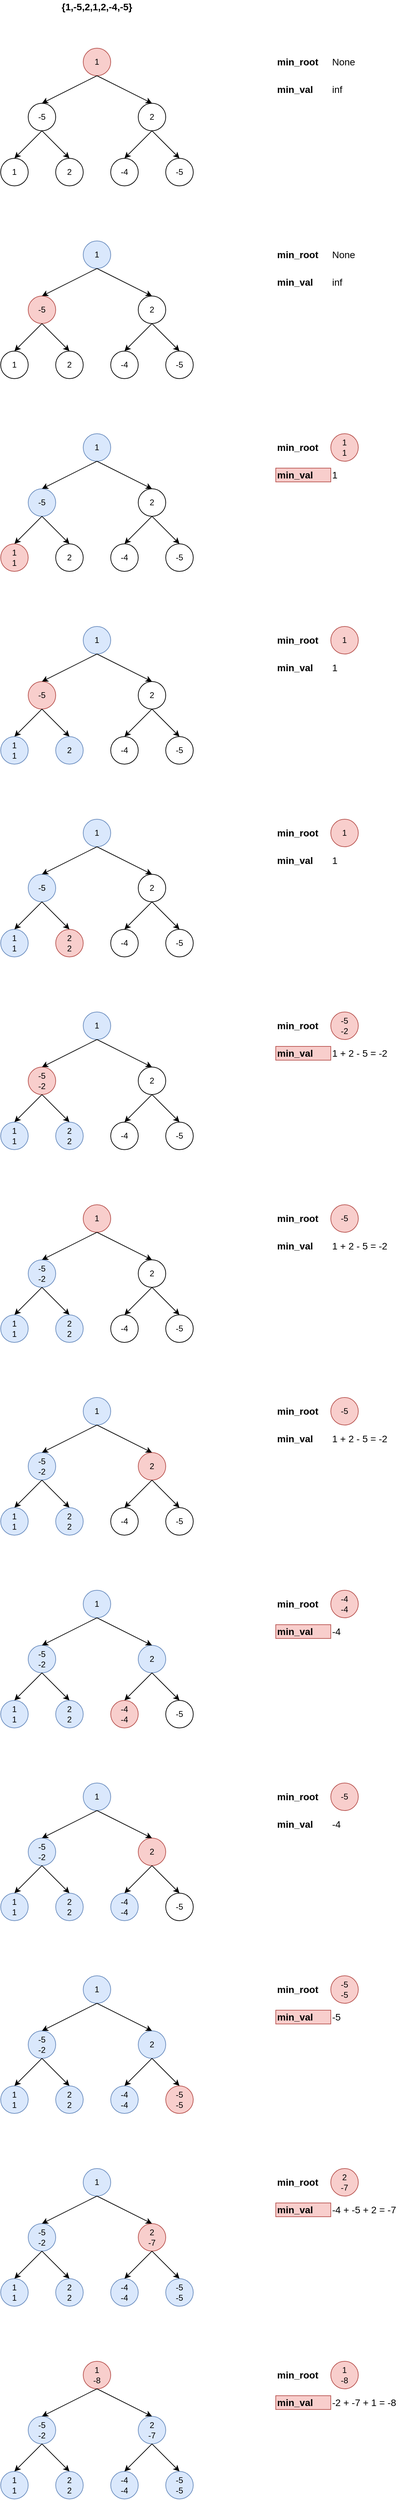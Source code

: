 <mxfile version="14.8.4" type="device"><diagram id="FX_8H9EsYaFHR_3QvxhA" name="Page-1"><mxGraphModel dx="557" dy="770" grid="1" gridSize="10" guides="1" tooltips="1" connect="1" arrows="1" fold="1" page="1" pageScale="1" pageWidth="850" pageHeight="1100" math="0" shadow="0"><root><mxCell id="0"/><mxCell id="1" parent="0"/><mxCell id="emV_qlgL1SZcvt4hf4JR-2" value="1" style="ellipse;whiteSpace=wrap;html=1;aspect=fixed;fillColor=#f8cecc;strokeColor=#b85450;" vertex="1" parent="1"><mxGeometry x="160" y="80" width="40" height="40" as="geometry"/></mxCell><mxCell id="emV_qlgL1SZcvt4hf4JR-3" value="-5" style="ellipse;whiteSpace=wrap;html=1;aspect=fixed;" vertex="1" parent="1"><mxGeometry x="80" y="160" width="40" height="40" as="geometry"/></mxCell><mxCell id="emV_qlgL1SZcvt4hf4JR-4" value="2" style="ellipse;whiteSpace=wrap;html=1;aspect=fixed;" vertex="1" parent="1"><mxGeometry x="240" y="160" width="40" height="40" as="geometry"/></mxCell><mxCell id="emV_qlgL1SZcvt4hf4JR-5" value="{1,-5,2,1,2,-4,-5}" style="text;html=1;strokeColor=none;fillColor=none;align=center;verticalAlign=middle;whiteSpace=wrap;rounded=0;fontSize=14;fontStyle=1" vertex="1" parent="1"><mxGeometry x="120" y="10" width="120" height="20" as="geometry"/></mxCell><mxCell id="emV_qlgL1SZcvt4hf4JR-6" value="1" style="ellipse;whiteSpace=wrap;html=1;aspect=fixed;" vertex="1" parent="1"><mxGeometry x="40" y="240" width="40" height="40" as="geometry"/></mxCell><mxCell id="emV_qlgL1SZcvt4hf4JR-7" value="2" style="ellipse;whiteSpace=wrap;html=1;aspect=fixed;" vertex="1" parent="1"><mxGeometry x="120" y="240" width="40" height="40" as="geometry"/></mxCell><mxCell id="emV_qlgL1SZcvt4hf4JR-8" value="-4" style="ellipse;whiteSpace=wrap;html=1;aspect=fixed;" vertex="1" parent="1"><mxGeometry x="200" y="240" width="40" height="40" as="geometry"/></mxCell><mxCell id="emV_qlgL1SZcvt4hf4JR-9" value="-5" style="ellipse;whiteSpace=wrap;html=1;aspect=fixed;" vertex="1" parent="1"><mxGeometry x="280" y="240" width="40" height="40" as="geometry"/></mxCell><mxCell id="emV_qlgL1SZcvt4hf4JR-11" value="" style="endArrow=classic;html=1;fontSize=14;entryX=0.5;entryY=0;entryDx=0;entryDy=0;exitX=0.5;exitY=1;exitDx=0;exitDy=0;" edge="1" parent="1" source="emV_qlgL1SZcvt4hf4JR-2" target="emV_qlgL1SZcvt4hf4JR-3"><mxGeometry width="50" height="50" relative="1" as="geometry"><mxPoint x="160" y="370" as="sourcePoint"/><mxPoint x="210" y="320" as="targetPoint"/></mxGeometry></mxCell><mxCell id="emV_qlgL1SZcvt4hf4JR-12" value="" style="endArrow=classic;html=1;fontSize=14;exitX=0.5;exitY=1;exitDx=0;exitDy=0;" edge="1" parent="1" source="emV_qlgL1SZcvt4hf4JR-2"><mxGeometry width="50" height="50" relative="1" as="geometry"><mxPoint x="190" y="130" as="sourcePoint"/><mxPoint x="260" y="160" as="targetPoint"/></mxGeometry></mxCell><mxCell id="emV_qlgL1SZcvt4hf4JR-14" value="" style="endArrow=classic;html=1;fontSize=14;entryX=0.5;entryY=0;entryDx=0;entryDy=0;exitX=0.5;exitY=1;exitDx=0;exitDy=0;" edge="1" parent="1" source="emV_qlgL1SZcvt4hf4JR-4" target="emV_qlgL1SZcvt4hf4JR-9"><mxGeometry width="50" height="50" relative="1" as="geometry"><mxPoint x="160" y="370" as="sourcePoint"/><mxPoint x="210" y="320" as="targetPoint"/></mxGeometry></mxCell><mxCell id="emV_qlgL1SZcvt4hf4JR-15" value="" style="endArrow=classic;html=1;fontSize=14;entryX=0.5;entryY=0;entryDx=0;entryDy=0;exitX=0.5;exitY=1;exitDx=0;exitDy=0;" edge="1" parent="1" source="emV_qlgL1SZcvt4hf4JR-4" target="emV_qlgL1SZcvt4hf4JR-8"><mxGeometry width="50" height="50" relative="1" as="geometry"><mxPoint x="135" y="350" as="sourcePoint"/><mxPoint x="185" y="300" as="targetPoint"/></mxGeometry></mxCell><mxCell id="emV_qlgL1SZcvt4hf4JR-16" value="" style="endArrow=classic;html=1;fontSize=14;entryX=0.5;entryY=0;entryDx=0;entryDy=0;exitX=0.5;exitY=1;exitDx=0;exitDy=0;" edge="1" parent="1" source="emV_qlgL1SZcvt4hf4JR-3" target="emV_qlgL1SZcvt4hf4JR-7"><mxGeometry width="50" height="50" relative="1" as="geometry"><mxPoint x="160" y="370" as="sourcePoint"/><mxPoint x="210" y="320" as="targetPoint"/></mxGeometry></mxCell><mxCell id="emV_qlgL1SZcvt4hf4JR-17" value="" style="endArrow=classic;html=1;fontSize=14;exitX=0.5;exitY=1;exitDx=0;exitDy=0;entryX=0.5;entryY=0;entryDx=0;entryDy=0;" edge="1" parent="1" source="emV_qlgL1SZcvt4hf4JR-3" target="emV_qlgL1SZcvt4hf4JR-6"><mxGeometry width="50" height="50" relative="1" as="geometry"><mxPoint x="160" y="370" as="sourcePoint"/><mxPoint x="40" y="230" as="targetPoint"/></mxGeometry></mxCell><mxCell id="emV_qlgL1SZcvt4hf4JR-18" value="min_root" style="text;html=1;strokeColor=none;fillColor=none;align=left;verticalAlign=middle;whiteSpace=wrap;rounded=0;fontSize=14;fontStyle=1" vertex="1" parent="1"><mxGeometry x="440" y="90" width="80" height="20" as="geometry"/></mxCell><mxCell id="emV_qlgL1SZcvt4hf4JR-19" value="min_val" style="text;html=1;strokeColor=none;fillColor=none;align=left;verticalAlign=middle;whiteSpace=wrap;rounded=0;fontSize=14;fontStyle=1" vertex="1" parent="1"><mxGeometry x="440" y="130" width="80" height="20" as="geometry"/></mxCell><mxCell id="emV_qlgL1SZcvt4hf4JR-21" value="None" style="text;html=1;strokeColor=none;fillColor=none;align=left;verticalAlign=middle;whiteSpace=wrap;rounded=0;fontSize=14;fontStyle=0" vertex="1" parent="1"><mxGeometry x="520" y="90" width="80" height="20" as="geometry"/></mxCell><mxCell id="emV_qlgL1SZcvt4hf4JR-22" value="inf" style="text;html=1;strokeColor=none;fillColor=none;align=left;verticalAlign=middle;whiteSpace=wrap;rounded=0;fontSize=14;fontStyle=0" vertex="1" parent="1"><mxGeometry x="520" y="130" width="80" height="20" as="geometry"/></mxCell><mxCell id="emV_qlgL1SZcvt4hf4JR-23" value="1" style="ellipse;whiteSpace=wrap;html=1;aspect=fixed;fillColor=#dae8fc;strokeColor=#6c8ebf;" vertex="1" parent="1"><mxGeometry x="160" y="360" width="40" height="40" as="geometry"/></mxCell><mxCell id="emV_qlgL1SZcvt4hf4JR-24" value="-5" style="ellipse;whiteSpace=wrap;html=1;aspect=fixed;fillColor=#f8cecc;strokeColor=#b85450;" vertex="1" parent="1"><mxGeometry x="80" y="440" width="40" height="40" as="geometry"/></mxCell><mxCell id="emV_qlgL1SZcvt4hf4JR-25" value="2" style="ellipse;whiteSpace=wrap;html=1;aspect=fixed;" vertex="1" parent="1"><mxGeometry x="240" y="440" width="40" height="40" as="geometry"/></mxCell><mxCell id="emV_qlgL1SZcvt4hf4JR-26" value="1" style="ellipse;whiteSpace=wrap;html=1;aspect=fixed;" vertex="1" parent="1"><mxGeometry x="40" y="520" width="40" height="40" as="geometry"/></mxCell><mxCell id="emV_qlgL1SZcvt4hf4JR-27" value="2" style="ellipse;whiteSpace=wrap;html=1;aspect=fixed;" vertex="1" parent="1"><mxGeometry x="120" y="520" width="40" height="40" as="geometry"/></mxCell><mxCell id="emV_qlgL1SZcvt4hf4JR-28" value="-4" style="ellipse;whiteSpace=wrap;html=1;aspect=fixed;" vertex="1" parent="1"><mxGeometry x="200" y="520" width="40" height="40" as="geometry"/></mxCell><mxCell id="emV_qlgL1SZcvt4hf4JR-29" value="-5" style="ellipse;whiteSpace=wrap;html=1;aspect=fixed;" vertex="1" parent="1"><mxGeometry x="280" y="520" width="40" height="40" as="geometry"/></mxCell><mxCell id="emV_qlgL1SZcvt4hf4JR-30" value="" style="endArrow=classic;html=1;fontSize=14;entryX=0.5;entryY=0;entryDx=0;entryDy=0;exitX=0.5;exitY=1;exitDx=0;exitDy=0;" edge="1" parent="1" source="emV_qlgL1SZcvt4hf4JR-23" target="emV_qlgL1SZcvt4hf4JR-24"><mxGeometry width="50" height="50" relative="1" as="geometry"><mxPoint x="160" y="650" as="sourcePoint"/><mxPoint x="210" y="600" as="targetPoint"/></mxGeometry></mxCell><mxCell id="emV_qlgL1SZcvt4hf4JR-31" value="" style="endArrow=classic;html=1;fontSize=14;exitX=0.5;exitY=1;exitDx=0;exitDy=0;" edge="1" parent="1" source="emV_qlgL1SZcvt4hf4JR-23"><mxGeometry width="50" height="50" relative="1" as="geometry"><mxPoint x="190" y="410" as="sourcePoint"/><mxPoint x="260" y="440" as="targetPoint"/></mxGeometry></mxCell><mxCell id="emV_qlgL1SZcvt4hf4JR-32" value="" style="endArrow=classic;html=1;fontSize=14;entryX=0.5;entryY=0;entryDx=0;entryDy=0;exitX=0.5;exitY=1;exitDx=0;exitDy=0;" edge="1" parent="1" source="emV_qlgL1SZcvt4hf4JR-25" target="emV_qlgL1SZcvt4hf4JR-29"><mxGeometry width="50" height="50" relative="1" as="geometry"><mxPoint x="160" y="650" as="sourcePoint"/><mxPoint x="210" y="600" as="targetPoint"/></mxGeometry></mxCell><mxCell id="emV_qlgL1SZcvt4hf4JR-33" value="" style="endArrow=classic;html=1;fontSize=14;entryX=0.5;entryY=0;entryDx=0;entryDy=0;exitX=0.5;exitY=1;exitDx=0;exitDy=0;" edge="1" parent="1" source="emV_qlgL1SZcvt4hf4JR-25" target="emV_qlgL1SZcvt4hf4JR-28"><mxGeometry width="50" height="50" relative="1" as="geometry"><mxPoint x="135" y="630" as="sourcePoint"/><mxPoint x="185" y="580" as="targetPoint"/></mxGeometry></mxCell><mxCell id="emV_qlgL1SZcvt4hf4JR-34" value="" style="endArrow=classic;html=1;fontSize=14;entryX=0.5;entryY=0;entryDx=0;entryDy=0;exitX=0.5;exitY=1;exitDx=0;exitDy=0;" edge="1" parent="1" source="emV_qlgL1SZcvt4hf4JR-24" target="emV_qlgL1SZcvt4hf4JR-27"><mxGeometry width="50" height="50" relative="1" as="geometry"><mxPoint x="160" y="650" as="sourcePoint"/><mxPoint x="210" y="600" as="targetPoint"/></mxGeometry></mxCell><mxCell id="emV_qlgL1SZcvt4hf4JR-35" value="" style="endArrow=classic;html=1;fontSize=14;exitX=0.5;exitY=1;exitDx=0;exitDy=0;entryX=0.5;entryY=0;entryDx=0;entryDy=0;" edge="1" parent="1" source="emV_qlgL1SZcvt4hf4JR-24" target="emV_qlgL1SZcvt4hf4JR-26"><mxGeometry width="50" height="50" relative="1" as="geometry"><mxPoint x="160" y="650" as="sourcePoint"/><mxPoint x="40" y="510" as="targetPoint"/></mxGeometry></mxCell><mxCell id="emV_qlgL1SZcvt4hf4JR-36" value="min_root" style="text;html=1;strokeColor=none;fillColor=none;align=left;verticalAlign=middle;whiteSpace=wrap;rounded=0;fontSize=14;fontStyle=1" vertex="1" parent="1"><mxGeometry x="440" y="370" width="80" height="20" as="geometry"/></mxCell><mxCell id="emV_qlgL1SZcvt4hf4JR-37" value="min_val" style="text;html=1;strokeColor=none;fillColor=none;align=left;verticalAlign=middle;whiteSpace=wrap;rounded=0;fontSize=14;fontStyle=1" vertex="1" parent="1"><mxGeometry x="440" y="410" width="80" height="20" as="geometry"/></mxCell><mxCell id="emV_qlgL1SZcvt4hf4JR-38" value="None" style="text;html=1;strokeColor=none;fillColor=none;align=left;verticalAlign=middle;whiteSpace=wrap;rounded=0;fontSize=14;fontStyle=0" vertex="1" parent="1"><mxGeometry x="520" y="370" width="80" height="20" as="geometry"/></mxCell><mxCell id="emV_qlgL1SZcvt4hf4JR-39" value="inf" style="text;html=1;strokeColor=none;fillColor=none;align=left;verticalAlign=middle;whiteSpace=wrap;rounded=0;fontSize=14;fontStyle=0" vertex="1" parent="1"><mxGeometry x="520" y="410" width="80" height="20" as="geometry"/></mxCell><mxCell id="emV_qlgL1SZcvt4hf4JR-40" value="1" style="ellipse;whiteSpace=wrap;html=1;aspect=fixed;fillColor=#dae8fc;strokeColor=#6c8ebf;" vertex="1" parent="1"><mxGeometry x="160" y="640" width="40" height="40" as="geometry"/></mxCell><mxCell id="emV_qlgL1SZcvt4hf4JR-41" value="-5" style="ellipse;whiteSpace=wrap;html=1;aspect=fixed;fillColor=#dae8fc;strokeColor=#6c8ebf;" vertex="1" parent="1"><mxGeometry x="80" y="720" width="40" height="40" as="geometry"/></mxCell><mxCell id="emV_qlgL1SZcvt4hf4JR-42" value="2" style="ellipse;whiteSpace=wrap;html=1;aspect=fixed;" vertex="1" parent="1"><mxGeometry x="240" y="720" width="40" height="40" as="geometry"/></mxCell><mxCell id="emV_qlgL1SZcvt4hf4JR-43" value="1&lt;br&gt;1" style="ellipse;whiteSpace=wrap;html=1;aspect=fixed;fillColor=#f8cecc;strokeColor=#b85450;" vertex="1" parent="1"><mxGeometry x="40" y="800" width="40" height="40" as="geometry"/></mxCell><mxCell id="emV_qlgL1SZcvt4hf4JR-44" value="2" style="ellipse;whiteSpace=wrap;html=1;aspect=fixed;" vertex="1" parent="1"><mxGeometry x="120" y="800" width="40" height="40" as="geometry"/></mxCell><mxCell id="emV_qlgL1SZcvt4hf4JR-45" value="-4" style="ellipse;whiteSpace=wrap;html=1;aspect=fixed;" vertex="1" parent="1"><mxGeometry x="200" y="800" width="40" height="40" as="geometry"/></mxCell><mxCell id="emV_qlgL1SZcvt4hf4JR-46" value="-5" style="ellipse;whiteSpace=wrap;html=1;aspect=fixed;" vertex="1" parent="1"><mxGeometry x="280" y="800" width="40" height="40" as="geometry"/></mxCell><mxCell id="emV_qlgL1SZcvt4hf4JR-47" value="" style="endArrow=classic;html=1;fontSize=14;entryX=0.5;entryY=0;entryDx=0;entryDy=0;exitX=0.5;exitY=1;exitDx=0;exitDy=0;" edge="1" parent="1" source="emV_qlgL1SZcvt4hf4JR-40" target="emV_qlgL1SZcvt4hf4JR-41"><mxGeometry width="50" height="50" relative="1" as="geometry"><mxPoint x="160" y="930" as="sourcePoint"/><mxPoint x="210" y="880" as="targetPoint"/></mxGeometry></mxCell><mxCell id="emV_qlgL1SZcvt4hf4JR-48" value="" style="endArrow=classic;html=1;fontSize=14;exitX=0.5;exitY=1;exitDx=0;exitDy=0;" edge="1" parent="1" source="emV_qlgL1SZcvt4hf4JR-40"><mxGeometry width="50" height="50" relative="1" as="geometry"><mxPoint x="190" y="690" as="sourcePoint"/><mxPoint x="260" y="720" as="targetPoint"/></mxGeometry></mxCell><mxCell id="emV_qlgL1SZcvt4hf4JR-49" value="" style="endArrow=classic;html=1;fontSize=14;entryX=0.5;entryY=0;entryDx=0;entryDy=0;exitX=0.5;exitY=1;exitDx=0;exitDy=0;" edge="1" parent="1" source="emV_qlgL1SZcvt4hf4JR-42" target="emV_qlgL1SZcvt4hf4JR-46"><mxGeometry width="50" height="50" relative="1" as="geometry"><mxPoint x="160" y="930" as="sourcePoint"/><mxPoint x="210" y="880" as="targetPoint"/></mxGeometry></mxCell><mxCell id="emV_qlgL1SZcvt4hf4JR-50" value="" style="endArrow=classic;html=1;fontSize=14;entryX=0.5;entryY=0;entryDx=0;entryDy=0;exitX=0.5;exitY=1;exitDx=0;exitDy=0;" edge="1" parent="1" source="emV_qlgL1SZcvt4hf4JR-42" target="emV_qlgL1SZcvt4hf4JR-45"><mxGeometry width="50" height="50" relative="1" as="geometry"><mxPoint x="135" y="910" as="sourcePoint"/><mxPoint x="185" y="860" as="targetPoint"/></mxGeometry></mxCell><mxCell id="emV_qlgL1SZcvt4hf4JR-51" value="" style="endArrow=classic;html=1;fontSize=14;entryX=0.5;entryY=0;entryDx=0;entryDy=0;exitX=0.5;exitY=1;exitDx=0;exitDy=0;" edge="1" parent="1" source="emV_qlgL1SZcvt4hf4JR-41" target="emV_qlgL1SZcvt4hf4JR-44"><mxGeometry width="50" height="50" relative="1" as="geometry"><mxPoint x="160" y="930" as="sourcePoint"/><mxPoint x="210" y="880" as="targetPoint"/></mxGeometry></mxCell><mxCell id="emV_qlgL1SZcvt4hf4JR-52" value="" style="endArrow=classic;html=1;fontSize=14;exitX=0.5;exitY=1;exitDx=0;exitDy=0;entryX=0.5;entryY=0;entryDx=0;entryDy=0;" edge="1" parent="1" source="emV_qlgL1SZcvt4hf4JR-41" target="emV_qlgL1SZcvt4hf4JR-43"><mxGeometry width="50" height="50" relative="1" as="geometry"><mxPoint x="160" y="930" as="sourcePoint"/><mxPoint x="40" y="790" as="targetPoint"/></mxGeometry></mxCell><mxCell id="emV_qlgL1SZcvt4hf4JR-53" value="min_root" style="text;html=1;strokeColor=none;fillColor=none;align=left;verticalAlign=middle;whiteSpace=wrap;rounded=0;fontSize=14;fontStyle=1" vertex="1" parent="1"><mxGeometry x="440" y="650" width="80" height="20" as="geometry"/></mxCell><mxCell id="emV_qlgL1SZcvt4hf4JR-54" value="min_val" style="text;html=1;strokeColor=#b85450;fillColor=#f8cecc;align=left;verticalAlign=middle;whiteSpace=wrap;rounded=0;fontSize=14;fontStyle=1" vertex="1" parent="1"><mxGeometry x="440" y="690" width="80" height="20" as="geometry"/></mxCell><mxCell id="emV_qlgL1SZcvt4hf4JR-56" value="1" style="text;html=1;strokeColor=none;fillColor=none;align=left;verticalAlign=middle;whiteSpace=wrap;rounded=0;fontSize=14;fontStyle=0" vertex="1" parent="1"><mxGeometry x="520" y="690" width="80" height="20" as="geometry"/></mxCell><mxCell id="emV_qlgL1SZcvt4hf4JR-58" value="1" style="ellipse;whiteSpace=wrap;html=1;aspect=fixed;fillColor=#dae8fc;strokeColor=#6c8ebf;" vertex="1" parent="1"><mxGeometry x="160" y="920" width="40" height="40" as="geometry"/></mxCell><mxCell id="emV_qlgL1SZcvt4hf4JR-59" value="-5" style="ellipse;whiteSpace=wrap;html=1;aspect=fixed;fillColor=#f8cecc;strokeColor=#b85450;" vertex="1" parent="1"><mxGeometry x="80" y="1000" width="40" height="40" as="geometry"/></mxCell><mxCell id="emV_qlgL1SZcvt4hf4JR-60" value="2" style="ellipse;whiteSpace=wrap;html=1;aspect=fixed;" vertex="1" parent="1"><mxGeometry x="240" y="1000" width="40" height="40" as="geometry"/></mxCell><mxCell id="emV_qlgL1SZcvt4hf4JR-61" value="1&lt;br&gt;1" style="ellipse;whiteSpace=wrap;html=1;aspect=fixed;fillColor=#dae8fc;strokeColor=#6c8ebf;" vertex="1" parent="1"><mxGeometry x="40" y="1080" width="40" height="40" as="geometry"/></mxCell><mxCell id="emV_qlgL1SZcvt4hf4JR-62" value="2" style="ellipse;whiteSpace=wrap;html=1;aspect=fixed;fillColor=#dae8fc;strokeColor=#6c8ebf;" vertex="1" parent="1"><mxGeometry x="120" y="1080" width="40" height="40" as="geometry"/></mxCell><mxCell id="emV_qlgL1SZcvt4hf4JR-63" value="-4" style="ellipse;whiteSpace=wrap;html=1;aspect=fixed;" vertex="1" parent="1"><mxGeometry x="200" y="1080" width="40" height="40" as="geometry"/></mxCell><mxCell id="emV_qlgL1SZcvt4hf4JR-64" value="-5" style="ellipse;whiteSpace=wrap;html=1;aspect=fixed;" vertex="1" parent="1"><mxGeometry x="280" y="1080" width="40" height="40" as="geometry"/></mxCell><mxCell id="emV_qlgL1SZcvt4hf4JR-65" value="" style="endArrow=classic;html=1;fontSize=14;entryX=0.5;entryY=0;entryDx=0;entryDy=0;exitX=0.5;exitY=1;exitDx=0;exitDy=0;" edge="1" parent="1" source="emV_qlgL1SZcvt4hf4JR-58" target="emV_qlgL1SZcvt4hf4JR-59"><mxGeometry width="50" height="50" relative="1" as="geometry"><mxPoint x="160" y="1210" as="sourcePoint"/><mxPoint x="210" y="1160" as="targetPoint"/></mxGeometry></mxCell><mxCell id="emV_qlgL1SZcvt4hf4JR-66" value="" style="endArrow=classic;html=1;fontSize=14;exitX=0.5;exitY=1;exitDx=0;exitDy=0;" edge="1" parent="1" source="emV_qlgL1SZcvt4hf4JR-58"><mxGeometry width="50" height="50" relative="1" as="geometry"><mxPoint x="190" y="970" as="sourcePoint"/><mxPoint x="260" y="1000" as="targetPoint"/></mxGeometry></mxCell><mxCell id="emV_qlgL1SZcvt4hf4JR-67" value="" style="endArrow=classic;html=1;fontSize=14;entryX=0.5;entryY=0;entryDx=0;entryDy=0;exitX=0.5;exitY=1;exitDx=0;exitDy=0;" edge="1" parent="1" source="emV_qlgL1SZcvt4hf4JR-60" target="emV_qlgL1SZcvt4hf4JR-64"><mxGeometry width="50" height="50" relative="1" as="geometry"><mxPoint x="160" y="1210" as="sourcePoint"/><mxPoint x="210" y="1160" as="targetPoint"/></mxGeometry></mxCell><mxCell id="emV_qlgL1SZcvt4hf4JR-68" value="" style="endArrow=classic;html=1;fontSize=14;entryX=0.5;entryY=0;entryDx=0;entryDy=0;exitX=0.5;exitY=1;exitDx=0;exitDy=0;" edge="1" parent="1" source="emV_qlgL1SZcvt4hf4JR-60" target="emV_qlgL1SZcvt4hf4JR-63"><mxGeometry width="50" height="50" relative="1" as="geometry"><mxPoint x="135" y="1190" as="sourcePoint"/><mxPoint x="185" y="1140" as="targetPoint"/></mxGeometry></mxCell><mxCell id="emV_qlgL1SZcvt4hf4JR-69" value="" style="endArrow=classic;html=1;fontSize=14;entryX=0.5;entryY=0;entryDx=0;entryDy=0;exitX=0.5;exitY=1;exitDx=0;exitDy=0;" edge="1" parent="1" source="emV_qlgL1SZcvt4hf4JR-59" target="emV_qlgL1SZcvt4hf4JR-62"><mxGeometry width="50" height="50" relative="1" as="geometry"><mxPoint x="160" y="1210" as="sourcePoint"/><mxPoint x="210" y="1160" as="targetPoint"/></mxGeometry></mxCell><mxCell id="emV_qlgL1SZcvt4hf4JR-70" value="" style="endArrow=classic;html=1;fontSize=14;exitX=0.5;exitY=1;exitDx=0;exitDy=0;entryX=0.5;entryY=0;entryDx=0;entryDy=0;" edge="1" parent="1" source="emV_qlgL1SZcvt4hf4JR-59" target="emV_qlgL1SZcvt4hf4JR-61"><mxGeometry width="50" height="50" relative="1" as="geometry"><mxPoint x="160" y="1210" as="sourcePoint"/><mxPoint x="40" y="1070" as="targetPoint"/></mxGeometry></mxCell><mxCell id="emV_qlgL1SZcvt4hf4JR-71" value="min_root" style="text;html=1;strokeColor=none;fillColor=none;align=left;verticalAlign=middle;whiteSpace=wrap;rounded=0;fontSize=14;fontStyle=1" vertex="1" parent="1"><mxGeometry x="440" y="930" width="80" height="20" as="geometry"/></mxCell><mxCell id="emV_qlgL1SZcvt4hf4JR-72" value="min_val" style="text;html=1;strokeColor=none;fillColor=none;align=left;verticalAlign=middle;whiteSpace=wrap;rounded=0;fontSize=14;fontStyle=1" vertex="1" parent="1"><mxGeometry x="440" y="970" width="80" height="20" as="geometry"/></mxCell><mxCell id="emV_qlgL1SZcvt4hf4JR-73" value="1" style="text;html=1;strokeColor=none;fillColor=none;align=left;verticalAlign=middle;whiteSpace=wrap;rounded=0;fontSize=14;fontStyle=0" vertex="1" parent="1"><mxGeometry x="520" y="970" width="80" height="20" as="geometry"/></mxCell><mxCell id="emV_qlgL1SZcvt4hf4JR-74" value="1" style="ellipse;whiteSpace=wrap;html=1;aspect=fixed;fillColor=#f8cecc;strokeColor=#b85450;" vertex="1" parent="1"><mxGeometry x="520" y="920" width="40" height="40" as="geometry"/></mxCell><mxCell id="emV_qlgL1SZcvt4hf4JR-75" value="1" style="ellipse;whiteSpace=wrap;html=1;aspect=fixed;fillColor=#dae8fc;strokeColor=#6c8ebf;" vertex="1" parent="1"><mxGeometry x="160" y="1200" width="40" height="40" as="geometry"/></mxCell><mxCell id="emV_qlgL1SZcvt4hf4JR-76" value="-5" style="ellipse;whiteSpace=wrap;html=1;aspect=fixed;fillColor=#dae8fc;strokeColor=#6c8ebf;" vertex="1" parent="1"><mxGeometry x="80" y="1280" width="40" height="40" as="geometry"/></mxCell><mxCell id="emV_qlgL1SZcvt4hf4JR-77" value="2" style="ellipse;whiteSpace=wrap;html=1;aspect=fixed;" vertex="1" parent="1"><mxGeometry x="240" y="1280" width="40" height="40" as="geometry"/></mxCell><mxCell id="emV_qlgL1SZcvt4hf4JR-78" value="1&lt;br&gt;1" style="ellipse;whiteSpace=wrap;html=1;aspect=fixed;fillColor=#dae8fc;strokeColor=#6c8ebf;" vertex="1" parent="1"><mxGeometry x="40" y="1360" width="40" height="40" as="geometry"/></mxCell><mxCell id="emV_qlgL1SZcvt4hf4JR-79" value="2&lt;br&gt;2" style="ellipse;whiteSpace=wrap;html=1;aspect=fixed;fillColor=#f8cecc;strokeColor=#b85450;" vertex="1" parent="1"><mxGeometry x="120" y="1360" width="40" height="40" as="geometry"/></mxCell><mxCell id="emV_qlgL1SZcvt4hf4JR-80" value="-4" style="ellipse;whiteSpace=wrap;html=1;aspect=fixed;" vertex="1" parent="1"><mxGeometry x="200" y="1360" width="40" height="40" as="geometry"/></mxCell><mxCell id="emV_qlgL1SZcvt4hf4JR-81" value="-5" style="ellipse;whiteSpace=wrap;html=1;aspect=fixed;" vertex="1" parent="1"><mxGeometry x="280" y="1360" width="40" height="40" as="geometry"/></mxCell><mxCell id="emV_qlgL1SZcvt4hf4JR-82" value="" style="endArrow=classic;html=1;fontSize=14;entryX=0.5;entryY=0;entryDx=0;entryDy=0;exitX=0.5;exitY=1;exitDx=0;exitDy=0;" edge="1" parent="1" source="emV_qlgL1SZcvt4hf4JR-75" target="emV_qlgL1SZcvt4hf4JR-76"><mxGeometry width="50" height="50" relative="1" as="geometry"><mxPoint x="160" y="1490" as="sourcePoint"/><mxPoint x="210" y="1440" as="targetPoint"/></mxGeometry></mxCell><mxCell id="emV_qlgL1SZcvt4hf4JR-83" value="" style="endArrow=classic;html=1;fontSize=14;exitX=0.5;exitY=1;exitDx=0;exitDy=0;" edge="1" parent="1" source="emV_qlgL1SZcvt4hf4JR-75"><mxGeometry width="50" height="50" relative="1" as="geometry"><mxPoint x="190" y="1250" as="sourcePoint"/><mxPoint x="260" y="1280" as="targetPoint"/></mxGeometry></mxCell><mxCell id="emV_qlgL1SZcvt4hf4JR-84" value="" style="endArrow=classic;html=1;fontSize=14;entryX=0.5;entryY=0;entryDx=0;entryDy=0;exitX=0.5;exitY=1;exitDx=0;exitDy=0;" edge="1" parent="1" source="emV_qlgL1SZcvt4hf4JR-77" target="emV_qlgL1SZcvt4hf4JR-81"><mxGeometry width="50" height="50" relative="1" as="geometry"><mxPoint x="160" y="1490" as="sourcePoint"/><mxPoint x="210" y="1440" as="targetPoint"/></mxGeometry></mxCell><mxCell id="emV_qlgL1SZcvt4hf4JR-85" value="" style="endArrow=classic;html=1;fontSize=14;entryX=0.5;entryY=0;entryDx=0;entryDy=0;exitX=0.5;exitY=1;exitDx=0;exitDy=0;" edge="1" parent="1" source="emV_qlgL1SZcvt4hf4JR-77" target="emV_qlgL1SZcvt4hf4JR-80"><mxGeometry width="50" height="50" relative="1" as="geometry"><mxPoint x="135" y="1470" as="sourcePoint"/><mxPoint x="185" y="1420" as="targetPoint"/></mxGeometry></mxCell><mxCell id="emV_qlgL1SZcvt4hf4JR-86" value="" style="endArrow=classic;html=1;fontSize=14;entryX=0.5;entryY=0;entryDx=0;entryDy=0;exitX=0.5;exitY=1;exitDx=0;exitDy=0;" edge="1" parent="1" source="emV_qlgL1SZcvt4hf4JR-76" target="emV_qlgL1SZcvt4hf4JR-79"><mxGeometry width="50" height="50" relative="1" as="geometry"><mxPoint x="160" y="1490" as="sourcePoint"/><mxPoint x="210" y="1440" as="targetPoint"/></mxGeometry></mxCell><mxCell id="emV_qlgL1SZcvt4hf4JR-87" value="" style="endArrow=classic;html=1;fontSize=14;exitX=0.5;exitY=1;exitDx=0;exitDy=0;entryX=0.5;entryY=0;entryDx=0;entryDy=0;" edge="1" parent="1" source="emV_qlgL1SZcvt4hf4JR-76" target="emV_qlgL1SZcvt4hf4JR-78"><mxGeometry width="50" height="50" relative="1" as="geometry"><mxPoint x="160" y="1490" as="sourcePoint"/><mxPoint x="40" y="1350" as="targetPoint"/></mxGeometry></mxCell><mxCell id="emV_qlgL1SZcvt4hf4JR-88" value="min_root" style="text;html=1;strokeColor=none;fillColor=none;align=left;verticalAlign=middle;whiteSpace=wrap;rounded=0;fontSize=14;fontStyle=1" vertex="1" parent="1"><mxGeometry x="440" y="1210" width="80" height="20" as="geometry"/></mxCell><mxCell id="emV_qlgL1SZcvt4hf4JR-89" value="min_val" style="text;html=1;strokeColor=none;fillColor=none;align=left;verticalAlign=middle;whiteSpace=wrap;rounded=0;fontSize=14;fontStyle=1" vertex="1" parent="1"><mxGeometry x="440" y="1250" width="80" height="20" as="geometry"/></mxCell><mxCell id="emV_qlgL1SZcvt4hf4JR-90" value="1" style="text;html=1;strokeColor=none;fillColor=none;align=left;verticalAlign=middle;whiteSpace=wrap;rounded=0;fontSize=14;fontStyle=0" vertex="1" parent="1"><mxGeometry x="520" y="1250" width="80" height="20" as="geometry"/></mxCell><mxCell id="emV_qlgL1SZcvt4hf4JR-91" value="1" style="ellipse;whiteSpace=wrap;html=1;aspect=fixed;fillColor=#f8cecc;strokeColor=#b85450;" vertex="1" parent="1"><mxGeometry x="520" y="1200" width="40" height="40" as="geometry"/></mxCell><mxCell id="emV_qlgL1SZcvt4hf4JR-92" value="1" style="ellipse;whiteSpace=wrap;html=1;aspect=fixed;fillColor=#dae8fc;strokeColor=#6c8ebf;" vertex="1" parent="1"><mxGeometry x="160" y="1480" width="40" height="40" as="geometry"/></mxCell><mxCell id="emV_qlgL1SZcvt4hf4JR-93" value="-5&lt;br&gt;-2" style="ellipse;whiteSpace=wrap;html=1;aspect=fixed;fillColor=#f8cecc;strokeColor=#b85450;" vertex="1" parent="1"><mxGeometry x="80" y="1560" width="40" height="40" as="geometry"/></mxCell><mxCell id="emV_qlgL1SZcvt4hf4JR-94" value="2" style="ellipse;whiteSpace=wrap;html=1;aspect=fixed;" vertex="1" parent="1"><mxGeometry x="240" y="1560" width="40" height="40" as="geometry"/></mxCell><mxCell id="emV_qlgL1SZcvt4hf4JR-95" value="1&lt;br&gt;1" style="ellipse;whiteSpace=wrap;html=1;aspect=fixed;fillColor=#dae8fc;strokeColor=#6c8ebf;" vertex="1" parent="1"><mxGeometry x="40" y="1640" width="40" height="40" as="geometry"/></mxCell><mxCell id="emV_qlgL1SZcvt4hf4JR-96" value="2&lt;br&gt;2" style="ellipse;whiteSpace=wrap;html=1;aspect=fixed;fillColor=#dae8fc;strokeColor=#6c8ebf;" vertex="1" parent="1"><mxGeometry x="120" y="1640" width="40" height="40" as="geometry"/></mxCell><mxCell id="emV_qlgL1SZcvt4hf4JR-97" value="-4" style="ellipse;whiteSpace=wrap;html=1;aspect=fixed;" vertex="1" parent="1"><mxGeometry x="200" y="1640" width="40" height="40" as="geometry"/></mxCell><mxCell id="emV_qlgL1SZcvt4hf4JR-98" value="-5" style="ellipse;whiteSpace=wrap;html=1;aspect=fixed;" vertex="1" parent="1"><mxGeometry x="280" y="1640" width="40" height="40" as="geometry"/></mxCell><mxCell id="emV_qlgL1SZcvt4hf4JR-99" value="" style="endArrow=classic;html=1;fontSize=14;entryX=0.5;entryY=0;entryDx=0;entryDy=0;exitX=0.5;exitY=1;exitDx=0;exitDy=0;" edge="1" parent="1" source="emV_qlgL1SZcvt4hf4JR-92" target="emV_qlgL1SZcvt4hf4JR-93"><mxGeometry width="50" height="50" relative="1" as="geometry"><mxPoint x="160" y="1770" as="sourcePoint"/><mxPoint x="210" y="1720" as="targetPoint"/></mxGeometry></mxCell><mxCell id="emV_qlgL1SZcvt4hf4JR-100" value="" style="endArrow=classic;html=1;fontSize=14;exitX=0.5;exitY=1;exitDx=0;exitDy=0;" edge="1" parent="1" source="emV_qlgL1SZcvt4hf4JR-92"><mxGeometry width="50" height="50" relative="1" as="geometry"><mxPoint x="190" y="1530" as="sourcePoint"/><mxPoint x="260" y="1560" as="targetPoint"/></mxGeometry></mxCell><mxCell id="emV_qlgL1SZcvt4hf4JR-101" value="" style="endArrow=classic;html=1;fontSize=14;entryX=0.5;entryY=0;entryDx=0;entryDy=0;exitX=0.5;exitY=1;exitDx=0;exitDy=0;" edge="1" parent="1" source="emV_qlgL1SZcvt4hf4JR-94" target="emV_qlgL1SZcvt4hf4JR-98"><mxGeometry width="50" height="50" relative="1" as="geometry"><mxPoint x="160" y="1770" as="sourcePoint"/><mxPoint x="210" y="1720" as="targetPoint"/></mxGeometry></mxCell><mxCell id="emV_qlgL1SZcvt4hf4JR-102" value="" style="endArrow=classic;html=1;fontSize=14;entryX=0.5;entryY=0;entryDx=0;entryDy=0;exitX=0.5;exitY=1;exitDx=0;exitDy=0;" edge="1" parent="1" source="emV_qlgL1SZcvt4hf4JR-94" target="emV_qlgL1SZcvt4hf4JR-97"><mxGeometry width="50" height="50" relative="1" as="geometry"><mxPoint x="135" y="1750" as="sourcePoint"/><mxPoint x="185" y="1700" as="targetPoint"/></mxGeometry></mxCell><mxCell id="emV_qlgL1SZcvt4hf4JR-103" value="" style="endArrow=classic;html=1;fontSize=14;entryX=0.5;entryY=0;entryDx=0;entryDy=0;exitX=0.5;exitY=1;exitDx=0;exitDy=0;" edge="1" parent="1" source="emV_qlgL1SZcvt4hf4JR-93" target="emV_qlgL1SZcvt4hf4JR-96"><mxGeometry width="50" height="50" relative="1" as="geometry"><mxPoint x="160" y="1770" as="sourcePoint"/><mxPoint x="210" y="1720" as="targetPoint"/></mxGeometry></mxCell><mxCell id="emV_qlgL1SZcvt4hf4JR-104" value="" style="endArrow=classic;html=1;fontSize=14;exitX=0.5;exitY=1;exitDx=0;exitDy=0;entryX=0.5;entryY=0;entryDx=0;entryDy=0;" edge="1" parent="1" source="emV_qlgL1SZcvt4hf4JR-93" target="emV_qlgL1SZcvt4hf4JR-95"><mxGeometry width="50" height="50" relative="1" as="geometry"><mxPoint x="160" y="1770" as="sourcePoint"/><mxPoint x="40" y="1630" as="targetPoint"/></mxGeometry></mxCell><mxCell id="emV_qlgL1SZcvt4hf4JR-105" value="min_root" style="text;html=1;strokeColor=none;fillColor=none;align=left;verticalAlign=middle;whiteSpace=wrap;rounded=0;fontSize=14;fontStyle=1" vertex="1" parent="1"><mxGeometry x="440" y="1490" width="80" height="20" as="geometry"/></mxCell><mxCell id="emV_qlgL1SZcvt4hf4JR-106" value="min_val" style="text;html=1;strokeColor=#b85450;fillColor=#f8cecc;align=left;verticalAlign=middle;whiteSpace=wrap;rounded=0;fontSize=14;fontStyle=1" vertex="1" parent="1"><mxGeometry x="440" y="1530" width="80" height="20" as="geometry"/></mxCell><mxCell id="emV_qlgL1SZcvt4hf4JR-107" value="1 + 2 - 5 = -2" style="text;html=1;strokeColor=none;fillColor=none;align=left;verticalAlign=middle;whiteSpace=wrap;rounded=0;fontSize=14;fontStyle=0" vertex="1" parent="1"><mxGeometry x="520" y="1530" width="120" height="20" as="geometry"/></mxCell><mxCell id="emV_qlgL1SZcvt4hf4JR-123" value="min_root" style="text;html=1;strokeColor=none;fillColor=none;align=left;verticalAlign=middle;whiteSpace=wrap;rounded=0;fontSize=14;fontStyle=1" vertex="1" parent="1"><mxGeometry x="440" y="1770" width="80" height="20" as="geometry"/></mxCell><mxCell id="emV_qlgL1SZcvt4hf4JR-124" value="min_val" style="text;html=1;strokeColor=none;fillColor=none;align=left;verticalAlign=middle;whiteSpace=wrap;rounded=0;fontSize=14;fontStyle=1" vertex="1" parent="1"><mxGeometry x="440" y="1810" width="80" height="20" as="geometry"/></mxCell><mxCell id="emV_qlgL1SZcvt4hf4JR-125" value="1 + 2 - 5 = -2" style="text;html=1;strokeColor=none;fillColor=none;align=left;verticalAlign=middle;whiteSpace=wrap;rounded=0;fontSize=14;fontStyle=0" vertex="1" parent="1"><mxGeometry x="520" y="1810" width="120" height="20" as="geometry"/></mxCell><mxCell id="emV_qlgL1SZcvt4hf4JR-126" value="-5" style="ellipse;whiteSpace=wrap;html=1;aspect=fixed;fillColor=#f8cecc;strokeColor=#b85450;" vertex="1" parent="1"><mxGeometry x="520" y="1760" width="40" height="40" as="geometry"/></mxCell><mxCell id="emV_qlgL1SZcvt4hf4JR-140" value="min_root" style="text;html=1;strokeColor=none;fillColor=none;align=left;verticalAlign=middle;whiteSpace=wrap;rounded=0;fontSize=14;fontStyle=1" vertex="1" parent="1"><mxGeometry x="440" y="2050" width="80" height="20" as="geometry"/></mxCell><mxCell id="emV_qlgL1SZcvt4hf4JR-141" value="min_val" style="text;html=1;strokeColor=none;fillColor=none;align=left;verticalAlign=middle;whiteSpace=wrap;rounded=0;fontSize=14;fontStyle=1" vertex="1" parent="1"><mxGeometry x="440" y="2090" width="80" height="20" as="geometry"/></mxCell><mxCell id="emV_qlgL1SZcvt4hf4JR-142" value="1 + 2 - 5 = -2" style="text;html=1;strokeColor=none;fillColor=none;align=left;verticalAlign=middle;whiteSpace=wrap;rounded=0;fontSize=14;fontStyle=0" vertex="1" parent="1"><mxGeometry x="520" y="2090" width="120" height="20" as="geometry"/></mxCell><mxCell id="emV_qlgL1SZcvt4hf4JR-143" value="-5" style="ellipse;whiteSpace=wrap;html=1;aspect=fixed;fillColor=#f8cecc;strokeColor=#b85450;" vertex="1" parent="1"><mxGeometry x="520" y="2040" width="40" height="40" as="geometry"/></mxCell><mxCell id="emV_qlgL1SZcvt4hf4JR-174" value="min_root" style="text;html=1;strokeColor=none;fillColor=none;align=left;verticalAlign=middle;whiteSpace=wrap;rounded=0;fontSize=14;fontStyle=1" vertex="1" parent="1"><mxGeometry x="440" y="2330" width="80" height="20" as="geometry"/></mxCell><mxCell id="emV_qlgL1SZcvt4hf4JR-175" value="min_val" style="text;html=1;strokeColor=#b85450;fillColor=#f8cecc;align=left;verticalAlign=middle;whiteSpace=wrap;rounded=0;fontSize=14;fontStyle=1" vertex="1" parent="1"><mxGeometry x="440" y="2370" width="80" height="20" as="geometry"/></mxCell><mxCell id="emV_qlgL1SZcvt4hf4JR-176" value="-4" style="text;html=1;strokeColor=none;fillColor=none;align=left;verticalAlign=middle;whiteSpace=wrap;rounded=0;fontSize=14;fontStyle=0" vertex="1" parent="1"><mxGeometry x="520" y="2370" width="120" height="20" as="geometry"/></mxCell><mxCell id="emV_qlgL1SZcvt4hf4JR-191" value="min_root" style="text;html=1;strokeColor=none;fillColor=none;align=left;verticalAlign=middle;whiteSpace=wrap;rounded=0;fontSize=14;fontStyle=1" vertex="1" parent="1"><mxGeometry x="440" y="2610" width="80" height="20" as="geometry"/></mxCell><mxCell id="emV_qlgL1SZcvt4hf4JR-192" value="min_val" style="text;html=1;align=left;verticalAlign=middle;whiteSpace=wrap;rounded=0;fontSize=14;fontStyle=1" vertex="1" parent="1"><mxGeometry x="440" y="2650" width="80" height="20" as="geometry"/></mxCell><mxCell id="emV_qlgL1SZcvt4hf4JR-193" value="-4" style="text;html=1;strokeColor=none;fillColor=none;align=left;verticalAlign=middle;whiteSpace=wrap;rounded=0;fontSize=14;fontStyle=0" vertex="1" parent="1"><mxGeometry x="520" y="2650" width="120" height="20" as="geometry"/></mxCell><mxCell id="emV_qlgL1SZcvt4hf4JR-194" value="-5" style="ellipse;whiteSpace=wrap;html=1;aspect=fixed;fillColor=#f8cecc;strokeColor=#b85450;" vertex="1" parent="1"><mxGeometry x="520" y="2600" width="40" height="40" as="geometry"/></mxCell><mxCell id="emV_qlgL1SZcvt4hf4JR-208" value="min_root" style="text;html=1;strokeColor=none;fillColor=none;align=left;verticalAlign=middle;whiteSpace=wrap;rounded=0;fontSize=14;fontStyle=1" vertex="1" parent="1"><mxGeometry x="440" y="2890" width="80" height="20" as="geometry"/></mxCell><mxCell id="emV_qlgL1SZcvt4hf4JR-209" value="min_val" style="text;html=1;strokeColor=#b85450;fillColor=#f8cecc;align=left;verticalAlign=middle;whiteSpace=wrap;rounded=0;fontSize=14;fontStyle=1" vertex="1" parent="1"><mxGeometry x="440" y="2930" width="80" height="20" as="geometry"/></mxCell><mxCell id="emV_qlgL1SZcvt4hf4JR-210" value="-5" style="text;html=1;strokeColor=none;fillColor=none;align=left;verticalAlign=middle;whiteSpace=wrap;rounded=0;fontSize=14;fontStyle=0" vertex="1" parent="1"><mxGeometry x="520" y="2930" width="120" height="20" as="geometry"/></mxCell><mxCell id="emV_qlgL1SZcvt4hf4JR-225" value="min_root" style="text;html=1;strokeColor=none;fillColor=none;align=left;verticalAlign=middle;whiteSpace=wrap;rounded=0;fontSize=14;fontStyle=1" vertex="1" parent="1"><mxGeometry x="440" y="3170" width="80" height="20" as="geometry"/></mxCell><mxCell id="emV_qlgL1SZcvt4hf4JR-226" value="min_val" style="text;html=1;strokeColor=#b85450;fillColor=#f8cecc;align=left;verticalAlign=middle;whiteSpace=wrap;rounded=0;fontSize=14;fontStyle=1" vertex="1" parent="1"><mxGeometry x="440" y="3210" width="80" height="20" as="geometry"/></mxCell><mxCell id="emV_qlgL1SZcvt4hf4JR-227" value="-4 + -5 + 2 = -7" style="text;html=1;strokeColor=none;fillColor=none;align=left;verticalAlign=middle;whiteSpace=wrap;rounded=0;fontSize=14;fontStyle=0" vertex="1" parent="1"><mxGeometry x="520" y="3210" width="120" height="20" as="geometry"/></mxCell><mxCell id="emV_qlgL1SZcvt4hf4JR-243" value="min_root" style="text;html=1;strokeColor=none;fillColor=none;align=left;verticalAlign=middle;whiteSpace=wrap;rounded=0;fontSize=14;fontStyle=1" vertex="1" parent="1"><mxGeometry x="440" y="3450" width="80" height="20" as="geometry"/></mxCell><mxCell id="emV_qlgL1SZcvt4hf4JR-244" value="min_val" style="text;html=1;strokeColor=#b85450;fillColor=#f8cecc;align=left;verticalAlign=middle;whiteSpace=wrap;rounded=0;fontSize=14;fontStyle=1" vertex="1" parent="1"><mxGeometry x="440" y="3490" width="80" height="20" as="geometry"/></mxCell><mxCell id="emV_qlgL1SZcvt4hf4JR-245" value="-2 + -7 + 1 = -8" style="text;html=1;strokeColor=none;fillColor=none;align=left;verticalAlign=middle;whiteSpace=wrap;rounded=0;fontSize=14;fontStyle=0" vertex="1" parent="1"><mxGeometry x="520" y="3490" width="120" height="20" as="geometry"/></mxCell><mxCell id="emV_qlgL1SZcvt4hf4JR-247" value="1" style="ellipse;whiteSpace=wrap;html=1;aspect=fixed;fillColor=#f8cecc;strokeColor=#b85450;" vertex="1" parent="1"><mxGeometry x="160" y="1760" width="40" height="40" as="geometry"/></mxCell><mxCell id="emV_qlgL1SZcvt4hf4JR-248" value="-5&lt;br&gt;-2" style="ellipse;whiteSpace=wrap;html=1;aspect=fixed;fillColor=#dae8fc;strokeColor=#6c8ebf;" vertex="1" parent="1"><mxGeometry x="80" y="1840" width="40" height="40" as="geometry"/></mxCell><mxCell id="emV_qlgL1SZcvt4hf4JR-249" value="2" style="ellipse;whiteSpace=wrap;html=1;aspect=fixed;" vertex="1" parent="1"><mxGeometry x="240" y="1840" width="40" height="40" as="geometry"/></mxCell><mxCell id="emV_qlgL1SZcvt4hf4JR-250" value="1&lt;br&gt;1" style="ellipse;whiteSpace=wrap;html=1;aspect=fixed;fillColor=#dae8fc;strokeColor=#6c8ebf;" vertex="1" parent="1"><mxGeometry x="40" y="1920" width="40" height="40" as="geometry"/></mxCell><mxCell id="emV_qlgL1SZcvt4hf4JR-251" value="2&lt;br&gt;2" style="ellipse;whiteSpace=wrap;html=1;aspect=fixed;fillColor=#dae8fc;strokeColor=#6c8ebf;" vertex="1" parent="1"><mxGeometry x="120" y="1920" width="40" height="40" as="geometry"/></mxCell><mxCell id="emV_qlgL1SZcvt4hf4JR-252" value="-4" style="ellipse;whiteSpace=wrap;html=1;aspect=fixed;" vertex="1" parent="1"><mxGeometry x="200" y="1920" width="40" height="40" as="geometry"/></mxCell><mxCell id="emV_qlgL1SZcvt4hf4JR-253" value="-5" style="ellipse;whiteSpace=wrap;html=1;aspect=fixed;" vertex="1" parent="1"><mxGeometry x="280" y="1920" width="40" height="40" as="geometry"/></mxCell><mxCell id="emV_qlgL1SZcvt4hf4JR-254" value="" style="endArrow=classic;html=1;fontSize=14;entryX=0.5;entryY=0;entryDx=0;entryDy=0;exitX=0.5;exitY=1;exitDx=0;exitDy=0;" edge="1" parent="1" source="emV_qlgL1SZcvt4hf4JR-247" target="emV_qlgL1SZcvt4hf4JR-248"><mxGeometry width="50" height="50" relative="1" as="geometry"><mxPoint x="160" y="2050" as="sourcePoint"/><mxPoint x="210" y="2000" as="targetPoint"/></mxGeometry></mxCell><mxCell id="emV_qlgL1SZcvt4hf4JR-255" value="" style="endArrow=classic;html=1;fontSize=14;exitX=0.5;exitY=1;exitDx=0;exitDy=0;" edge="1" parent="1" source="emV_qlgL1SZcvt4hf4JR-247"><mxGeometry width="50" height="50" relative="1" as="geometry"><mxPoint x="190" y="1810" as="sourcePoint"/><mxPoint x="260" y="1840" as="targetPoint"/></mxGeometry></mxCell><mxCell id="emV_qlgL1SZcvt4hf4JR-256" value="" style="endArrow=classic;html=1;fontSize=14;entryX=0.5;entryY=0;entryDx=0;entryDy=0;exitX=0.5;exitY=1;exitDx=0;exitDy=0;" edge="1" parent="1" source="emV_qlgL1SZcvt4hf4JR-249" target="emV_qlgL1SZcvt4hf4JR-253"><mxGeometry width="50" height="50" relative="1" as="geometry"><mxPoint x="160" y="2050" as="sourcePoint"/><mxPoint x="210" y="2000" as="targetPoint"/></mxGeometry></mxCell><mxCell id="emV_qlgL1SZcvt4hf4JR-257" value="" style="endArrow=classic;html=1;fontSize=14;entryX=0.5;entryY=0;entryDx=0;entryDy=0;exitX=0.5;exitY=1;exitDx=0;exitDy=0;" edge="1" parent="1" source="emV_qlgL1SZcvt4hf4JR-249" target="emV_qlgL1SZcvt4hf4JR-252"><mxGeometry width="50" height="50" relative="1" as="geometry"><mxPoint x="135" y="2030" as="sourcePoint"/><mxPoint x="185" y="1980" as="targetPoint"/></mxGeometry></mxCell><mxCell id="emV_qlgL1SZcvt4hf4JR-258" value="" style="endArrow=classic;html=1;fontSize=14;entryX=0.5;entryY=0;entryDx=0;entryDy=0;exitX=0.5;exitY=1;exitDx=0;exitDy=0;" edge="1" parent="1" source="emV_qlgL1SZcvt4hf4JR-248" target="emV_qlgL1SZcvt4hf4JR-251"><mxGeometry width="50" height="50" relative="1" as="geometry"><mxPoint x="160" y="2050" as="sourcePoint"/><mxPoint x="210" y="2000" as="targetPoint"/></mxGeometry></mxCell><mxCell id="emV_qlgL1SZcvt4hf4JR-259" value="" style="endArrow=classic;html=1;fontSize=14;exitX=0.5;exitY=1;exitDx=0;exitDy=0;entryX=0.5;entryY=0;entryDx=0;entryDy=0;" edge="1" parent="1" source="emV_qlgL1SZcvt4hf4JR-248" target="emV_qlgL1SZcvt4hf4JR-250"><mxGeometry width="50" height="50" relative="1" as="geometry"><mxPoint x="160" y="2050" as="sourcePoint"/><mxPoint x="40" y="1910" as="targetPoint"/></mxGeometry></mxCell><mxCell id="emV_qlgL1SZcvt4hf4JR-260" value="1" style="ellipse;whiteSpace=wrap;html=1;aspect=fixed;fillColor=#dae8fc;strokeColor=#6c8ebf;" vertex="1" parent="1"><mxGeometry x="160" y="2040" width="40" height="40" as="geometry"/></mxCell><mxCell id="emV_qlgL1SZcvt4hf4JR-261" value="-5&lt;br&gt;-2" style="ellipse;whiteSpace=wrap;html=1;aspect=fixed;fillColor=#dae8fc;strokeColor=#6c8ebf;" vertex="1" parent="1"><mxGeometry x="80" y="2120" width="40" height="40" as="geometry"/></mxCell><mxCell id="emV_qlgL1SZcvt4hf4JR-262" value="2" style="ellipse;whiteSpace=wrap;html=1;aspect=fixed;fillColor=#f8cecc;strokeColor=#b85450;" vertex="1" parent="1"><mxGeometry x="240" y="2120" width="40" height="40" as="geometry"/></mxCell><mxCell id="emV_qlgL1SZcvt4hf4JR-263" value="1&lt;br&gt;1" style="ellipse;whiteSpace=wrap;html=1;aspect=fixed;fillColor=#dae8fc;strokeColor=#6c8ebf;" vertex="1" parent="1"><mxGeometry x="40" y="2200" width="40" height="40" as="geometry"/></mxCell><mxCell id="emV_qlgL1SZcvt4hf4JR-264" value="2&lt;br&gt;2" style="ellipse;whiteSpace=wrap;html=1;aspect=fixed;fillColor=#dae8fc;strokeColor=#6c8ebf;" vertex="1" parent="1"><mxGeometry x="120" y="2200" width="40" height="40" as="geometry"/></mxCell><mxCell id="emV_qlgL1SZcvt4hf4JR-265" value="-4" style="ellipse;whiteSpace=wrap;html=1;aspect=fixed;" vertex="1" parent="1"><mxGeometry x="200" y="2200" width="40" height="40" as="geometry"/></mxCell><mxCell id="emV_qlgL1SZcvt4hf4JR-266" value="-5" style="ellipse;whiteSpace=wrap;html=1;aspect=fixed;" vertex="1" parent="1"><mxGeometry x="280" y="2200" width="40" height="40" as="geometry"/></mxCell><mxCell id="emV_qlgL1SZcvt4hf4JR-267" value="" style="endArrow=classic;html=1;fontSize=14;entryX=0.5;entryY=0;entryDx=0;entryDy=0;exitX=0.5;exitY=1;exitDx=0;exitDy=0;" edge="1" parent="1" source="emV_qlgL1SZcvt4hf4JR-260" target="emV_qlgL1SZcvt4hf4JR-261"><mxGeometry width="50" height="50" relative="1" as="geometry"><mxPoint x="160" y="2330" as="sourcePoint"/><mxPoint x="210" y="2280" as="targetPoint"/></mxGeometry></mxCell><mxCell id="emV_qlgL1SZcvt4hf4JR-268" value="" style="endArrow=classic;html=1;fontSize=14;exitX=0.5;exitY=1;exitDx=0;exitDy=0;" edge="1" parent="1" source="emV_qlgL1SZcvt4hf4JR-260"><mxGeometry width="50" height="50" relative="1" as="geometry"><mxPoint x="190" y="2090" as="sourcePoint"/><mxPoint x="260" y="2120" as="targetPoint"/></mxGeometry></mxCell><mxCell id="emV_qlgL1SZcvt4hf4JR-269" value="" style="endArrow=classic;html=1;fontSize=14;entryX=0.5;entryY=0;entryDx=0;entryDy=0;exitX=0.5;exitY=1;exitDx=0;exitDy=0;" edge="1" parent="1" source="emV_qlgL1SZcvt4hf4JR-262" target="emV_qlgL1SZcvt4hf4JR-266"><mxGeometry width="50" height="50" relative="1" as="geometry"><mxPoint x="160" y="2330" as="sourcePoint"/><mxPoint x="210" y="2280" as="targetPoint"/></mxGeometry></mxCell><mxCell id="emV_qlgL1SZcvt4hf4JR-270" value="" style="endArrow=classic;html=1;fontSize=14;entryX=0.5;entryY=0;entryDx=0;entryDy=0;exitX=0.5;exitY=1;exitDx=0;exitDy=0;" edge="1" parent="1" source="emV_qlgL1SZcvt4hf4JR-262" target="emV_qlgL1SZcvt4hf4JR-265"><mxGeometry width="50" height="50" relative="1" as="geometry"><mxPoint x="135" y="2310" as="sourcePoint"/><mxPoint x="185" y="2260" as="targetPoint"/></mxGeometry></mxCell><mxCell id="emV_qlgL1SZcvt4hf4JR-271" value="" style="endArrow=classic;html=1;fontSize=14;entryX=0.5;entryY=0;entryDx=0;entryDy=0;exitX=0.5;exitY=1;exitDx=0;exitDy=0;" edge="1" parent="1" source="emV_qlgL1SZcvt4hf4JR-261" target="emV_qlgL1SZcvt4hf4JR-264"><mxGeometry width="50" height="50" relative="1" as="geometry"><mxPoint x="160" y="2330" as="sourcePoint"/><mxPoint x="210" y="2280" as="targetPoint"/></mxGeometry></mxCell><mxCell id="emV_qlgL1SZcvt4hf4JR-272" value="" style="endArrow=classic;html=1;fontSize=14;exitX=0.5;exitY=1;exitDx=0;exitDy=0;entryX=0.5;entryY=0;entryDx=0;entryDy=0;" edge="1" parent="1" source="emV_qlgL1SZcvt4hf4JR-261" target="emV_qlgL1SZcvt4hf4JR-263"><mxGeometry width="50" height="50" relative="1" as="geometry"><mxPoint x="160" y="2330" as="sourcePoint"/><mxPoint x="40" y="2190" as="targetPoint"/></mxGeometry></mxCell><mxCell id="emV_qlgL1SZcvt4hf4JR-286" value="1" style="ellipse;whiteSpace=wrap;html=1;aspect=fixed;fillColor=#dae8fc;strokeColor=#6c8ebf;" vertex="1" parent="1"><mxGeometry x="160" y="2320" width="40" height="40" as="geometry"/></mxCell><mxCell id="emV_qlgL1SZcvt4hf4JR-287" value="-5&lt;br&gt;-2" style="ellipse;whiteSpace=wrap;html=1;aspect=fixed;fillColor=#dae8fc;strokeColor=#6c8ebf;" vertex="1" parent="1"><mxGeometry x="80" y="2400" width="40" height="40" as="geometry"/></mxCell><mxCell id="emV_qlgL1SZcvt4hf4JR-288" value="2" style="ellipse;whiteSpace=wrap;html=1;aspect=fixed;fillColor=#dae8fc;strokeColor=#6c8ebf;" vertex="1" parent="1"><mxGeometry x="240" y="2400" width="40" height="40" as="geometry"/></mxCell><mxCell id="emV_qlgL1SZcvt4hf4JR-289" value="1&lt;br&gt;1" style="ellipse;whiteSpace=wrap;html=1;aspect=fixed;fillColor=#dae8fc;strokeColor=#6c8ebf;" vertex="1" parent="1"><mxGeometry x="40" y="2480" width="40" height="40" as="geometry"/></mxCell><mxCell id="emV_qlgL1SZcvt4hf4JR-290" value="2&lt;br&gt;2" style="ellipse;whiteSpace=wrap;html=1;aspect=fixed;fillColor=#dae8fc;strokeColor=#6c8ebf;" vertex="1" parent="1"><mxGeometry x="120" y="2480" width="40" height="40" as="geometry"/></mxCell><mxCell id="emV_qlgL1SZcvt4hf4JR-291" value="-4&lt;br&gt;-4" style="ellipse;whiteSpace=wrap;html=1;aspect=fixed;fillColor=#f8cecc;strokeColor=#b85450;" vertex="1" parent="1"><mxGeometry x="200" y="2480" width="40" height="40" as="geometry"/></mxCell><mxCell id="emV_qlgL1SZcvt4hf4JR-292" value="-5" style="ellipse;whiteSpace=wrap;html=1;aspect=fixed;" vertex="1" parent="1"><mxGeometry x="280" y="2480" width="40" height="40" as="geometry"/></mxCell><mxCell id="emV_qlgL1SZcvt4hf4JR-293" value="" style="endArrow=classic;html=1;fontSize=14;entryX=0.5;entryY=0;entryDx=0;entryDy=0;exitX=0.5;exitY=1;exitDx=0;exitDy=0;" edge="1" parent="1" source="emV_qlgL1SZcvt4hf4JR-286" target="emV_qlgL1SZcvt4hf4JR-287"><mxGeometry width="50" height="50" relative="1" as="geometry"><mxPoint x="160" y="2610" as="sourcePoint"/><mxPoint x="210" y="2560" as="targetPoint"/></mxGeometry></mxCell><mxCell id="emV_qlgL1SZcvt4hf4JR-294" value="" style="endArrow=classic;html=1;fontSize=14;exitX=0.5;exitY=1;exitDx=0;exitDy=0;" edge="1" parent="1" source="emV_qlgL1SZcvt4hf4JR-286"><mxGeometry width="50" height="50" relative="1" as="geometry"><mxPoint x="190" y="2370" as="sourcePoint"/><mxPoint x="260" y="2400" as="targetPoint"/></mxGeometry></mxCell><mxCell id="emV_qlgL1SZcvt4hf4JR-295" value="" style="endArrow=classic;html=1;fontSize=14;entryX=0.5;entryY=0;entryDx=0;entryDy=0;exitX=0.5;exitY=1;exitDx=0;exitDy=0;" edge="1" parent="1" source="emV_qlgL1SZcvt4hf4JR-288" target="emV_qlgL1SZcvt4hf4JR-292"><mxGeometry width="50" height="50" relative="1" as="geometry"><mxPoint x="160" y="2610" as="sourcePoint"/><mxPoint x="210" y="2560" as="targetPoint"/></mxGeometry></mxCell><mxCell id="emV_qlgL1SZcvt4hf4JR-296" value="" style="endArrow=classic;html=1;fontSize=14;entryX=0.5;entryY=0;entryDx=0;entryDy=0;exitX=0.5;exitY=1;exitDx=0;exitDy=0;" edge="1" parent="1" source="emV_qlgL1SZcvt4hf4JR-288" target="emV_qlgL1SZcvt4hf4JR-291"><mxGeometry width="50" height="50" relative="1" as="geometry"><mxPoint x="135" y="2590" as="sourcePoint"/><mxPoint x="185" y="2540" as="targetPoint"/></mxGeometry></mxCell><mxCell id="emV_qlgL1SZcvt4hf4JR-297" value="" style="endArrow=classic;html=1;fontSize=14;entryX=0.5;entryY=0;entryDx=0;entryDy=0;exitX=0.5;exitY=1;exitDx=0;exitDy=0;" edge="1" parent="1" source="emV_qlgL1SZcvt4hf4JR-287" target="emV_qlgL1SZcvt4hf4JR-290"><mxGeometry width="50" height="50" relative="1" as="geometry"><mxPoint x="160" y="2610" as="sourcePoint"/><mxPoint x="210" y="2560" as="targetPoint"/></mxGeometry></mxCell><mxCell id="emV_qlgL1SZcvt4hf4JR-298" value="" style="endArrow=classic;html=1;fontSize=14;exitX=0.5;exitY=1;exitDx=0;exitDy=0;entryX=0.5;entryY=0;entryDx=0;entryDy=0;" edge="1" parent="1" source="emV_qlgL1SZcvt4hf4JR-287" target="emV_qlgL1SZcvt4hf4JR-289"><mxGeometry width="50" height="50" relative="1" as="geometry"><mxPoint x="160" y="2610" as="sourcePoint"/><mxPoint x="40" y="2470" as="targetPoint"/></mxGeometry></mxCell><mxCell id="emV_qlgL1SZcvt4hf4JR-299" value="1" style="ellipse;whiteSpace=wrap;html=1;aspect=fixed;fillColor=#dae8fc;strokeColor=#6c8ebf;" vertex="1" parent="1"><mxGeometry x="160" y="2600" width="40" height="40" as="geometry"/></mxCell><mxCell id="emV_qlgL1SZcvt4hf4JR-300" value="-5&lt;br&gt;-2" style="ellipse;whiteSpace=wrap;html=1;aspect=fixed;fillColor=#dae8fc;strokeColor=#6c8ebf;" vertex="1" parent="1"><mxGeometry x="80" y="2680" width="40" height="40" as="geometry"/></mxCell><mxCell id="emV_qlgL1SZcvt4hf4JR-301" value="2" style="ellipse;whiteSpace=wrap;html=1;aspect=fixed;fillColor=#f8cecc;strokeColor=#b85450;" vertex="1" parent="1"><mxGeometry x="240" y="2680" width="40" height="40" as="geometry"/></mxCell><mxCell id="emV_qlgL1SZcvt4hf4JR-302" value="1&lt;br&gt;1" style="ellipse;whiteSpace=wrap;html=1;aspect=fixed;fillColor=#dae8fc;strokeColor=#6c8ebf;" vertex="1" parent="1"><mxGeometry x="40" y="2760" width="40" height="40" as="geometry"/></mxCell><mxCell id="emV_qlgL1SZcvt4hf4JR-303" value="2&lt;br&gt;2" style="ellipse;whiteSpace=wrap;html=1;aspect=fixed;fillColor=#dae8fc;strokeColor=#6c8ebf;" vertex="1" parent="1"><mxGeometry x="120" y="2760" width="40" height="40" as="geometry"/></mxCell><mxCell id="emV_qlgL1SZcvt4hf4JR-304" value="-4&lt;br&gt;-4" style="ellipse;whiteSpace=wrap;html=1;aspect=fixed;fillColor=#dae8fc;strokeColor=#6c8ebf;" vertex="1" parent="1"><mxGeometry x="200" y="2760" width="40" height="40" as="geometry"/></mxCell><mxCell id="emV_qlgL1SZcvt4hf4JR-305" value="-5" style="ellipse;whiteSpace=wrap;html=1;aspect=fixed;" vertex="1" parent="1"><mxGeometry x="280" y="2760" width="40" height="40" as="geometry"/></mxCell><mxCell id="emV_qlgL1SZcvt4hf4JR-306" value="" style="endArrow=classic;html=1;fontSize=14;entryX=0.5;entryY=0;entryDx=0;entryDy=0;exitX=0.5;exitY=1;exitDx=0;exitDy=0;" edge="1" parent="1" source="emV_qlgL1SZcvt4hf4JR-299" target="emV_qlgL1SZcvt4hf4JR-300"><mxGeometry width="50" height="50" relative="1" as="geometry"><mxPoint x="160" y="2890" as="sourcePoint"/><mxPoint x="210" y="2840" as="targetPoint"/></mxGeometry></mxCell><mxCell id="emV_qlgL1SZcvt4hf4JR-307" value="" style="endArrow=classic;html=1;fontSize=14;exitX=0.5;exitY=1;exitDx=0;exitDy=0;" edge="1" parent="1" source="emV_qlgL1SZcvt4hf4JR-299"><mxGeometry width="50" height="50" relative="1" as="geometry"><mxPoint x="190" y="2650" as="sourcePoint"/><mxPoint x="260" y="2680" as="targetPoint"/></mxGeometry></mxCell><mxCell id="emV_qlgL1SZcvt4hf4JR-308" value="" style="endArrow=classic;html=1;fontSize=14;entryX=0.5;entryY=0;entryDx=0;entryDy=0;exitX=0.5;exitY=1;exitDx=0;exitDy=0;" edge="1" parent="1" source="emV_qlgL1SZcvt4hf4JR-301" target="emV_qlgL1SZcvt4hf4JR-305"><mxGeometry width="50" height="50" relative="1" as="geometry"><mxPoint x="160" y="2890" as="sourcePoint"/><mxPoint x="210" y="2840" as="targetPoint"/></mxGeometry></mxCell><mxCell id="emV_qlgL1SZcvt4hf4JR-309" value="" style="endArrow=classic;html=1;fontSize=14;entryX=0.5;entryY=0;entryDx=0;entryDy=0;exitX=0.5;exitY=1;exitDx=0;exitDy=0;" edge="1" parent="1" source="emV_qlgL1SZcvt4hf4JR-301" target="emV_qlgL1SZcvt4hf4JR-304"><mxGeometry width="50" height="50" relative="1" as="geometry"><mxPoint x="135" y="2870" as="sourcePoint"/><mxPoint x="185" y="2820" as="targetPoint"/></mxGeometry></mxCell><mxCell id="emV_qlgL1SZcvt4hf4JR-310" value="" style="endArrow=classic;html=1;fontSize=14;entryX=0.5;entryY=0;entryDx=0;entryDy=0;exitX=0.5;exitY=1;exitDx=0;exitDy=0;" edge="1" parent="1" source="emV_qlgL1SZcvt4hf4JR-300" target="emV_qlgL1SZcvt4hf4JR-303"><mxGeometry width="50" height="50" relative="1" as="geometry"><mxPoint x="160" y="2890" as="sourcePoint"/><mxPoint x="210" y="2840" as="targetPoint"/></mxGeometry></mxCell><mxCell id="emV_qlgL1SZcvt4hf4JR-311" value="" style="endArrow=classic;html=1;fontSize=14;exitX=0.5;exitY=1;exitDx=0;exitDy=0;entryX=0.5;entryY=0;entryDx=0;entryDy=0;" edge="1" parent="1" source="emV_qlgL1SZcvt4hf4JR-300" target="emV_qlgL1SZcvt4hf4JR-302"><mxGeometry width="50" height="50" relative="1" as="geometry"><mxPoint x="160" y="2890" as="sourcePoint"/><mxPoint x="40" y="2750" as="targetPoint"/></mxGeometry></mxCell><mxCell id="emV_qlgL1SZcvt4hf4JR-312" value="1" style="ellipse;whiteSpace=wrap;html=1;aspect=fixed;fillColor=#dae8fc;strokeColor=#6c8ebf;" vertex="1" parent="1"><mxGeometry x="160" y="2880" width="40" height="40" as="geometry"/></mxCell><mxCell id="emV_qlgL1SZcvt4hf4JR-313" value="-5&lt;br&gt;-2" style="ellipse;whiteSpace=wrap;html=1;aspect=fixed;fillColor=#dae8fc;strokeColor=#6c8ebf;" vertex="1" parent="1"><mxGeometry x="80" y="2960" width="40" height="40" as="geometry"/></mxCell><mxCell id="emV_qlgL1SZcvt4hf4JR-314" value="2" style="ellipse;whiteSpace=wrap;html=1;aspect=fixed;fillColor=#dae8fc;strokeColor=#6c8ebf;" vertex="1" parent="1"><mxGeometry x="240" y="2960" width="40" height="40" as="geometry"/></mxCell><mxCell id="emV_qlgL1SZcvt4hf4JR-315" value="1&lt;br&gt;1" style="ellipse;whiteSpace=wrap;html=1;aspect=fixed;fillColor=#dae8fc;strokeColor=#6c8ebf;" vertex="1" parent="1"><mxGeometry x="40" y="3040" width="40" height="40" as="geometry"/></mxCell><mxCell id="emV_qlgL1SZcvt4hf4JR-316" value="2&lt;br&gt;2" style="ellipse;whiteSpace=wrap;html=1;aspect=fixed;fillColor=#dae8fc;strokeColor=#6c8ebf;" vertex="1" parent="1"><mxGeometry x="120" y="3040" width="40" height="40" as="geometry"/></mxCell><mxCell id="emV_qlgL1SZcvt4hf4JR-317" value="-4&lt;br&gt;-4" style="ellipse;whiteSpace=wrap;html=1;aspect=fixed;fillColor=#dae8fc;strokeColor=#6c8ebf;" vertex="1" parent="1"><mxGeometry x="200" y="3040" width="40" height="40" as="geometry"/></mxCell><mxCell id="emV_qlgL1SZcvt4hf4JR-318" value="-5&lt;br&gt;-5" style="ellipse;whiteSpace=wrap;html=1;aspect=fixed;fillColor=#f8cecc;strokeColor=#b85450;" vertex="1" parent="1"><mxGeometry x="280" y="3040" width="40" height="40" as="geometry"/></mxCell><mxCell id="emV_qlgL1SZcvt4hf4JR-319" value="" style="endArrow=classic;html=1;fontSize=14;entryX=0.5;entryY=0;entryDx=0;entryDy=0;exitX=0.5;exitY=1;exitDx=0;exitDy=0;" edge="1" parent="1" source="emV_qlgL1SZcvt4hf4JR-312" target="emV_qlgL1SZcvt4hf4JR-313"><mxGeometry width="50" height="50" relative="1" as="geometry"><mxPoint x="160" y="3170" as="sourcePoint"/><mxPoint x="210" y="3120" as="targetPoint"/></mxGeometry></mxCell><mxCell id="emV_qlgL1SZcvt4hf4JR-320" value="" style="endArrow=classic;html=1;fontSize=14;exitX=0.5;exitY=1;exitDx=0;exitDy=0;" edge="1" parent="1" source="emV_qlgL1SZcvt4hf4JR-312"><mxGeometry width="50" height="50" relative="1" as="geometry"><mxPoint x="190" y="2930" as="sourcePoint"/><mxPoint x="260" y="2960" as="targetPoint"/></mxGeometry></mxCell><mxCell id="emV_qlgL1SZcvt4hf4JR-321" value="" style="endArrow=classic;html=1;fontSize=14;entryX=0.5;entryY=0;entryDx=0;entryDy=0;exitX=0.5;exitY=1;exitDx=0;exitDy=0;" edge="1" parent="1" source="emV_qlgL1SZcvt4hf4JR-314" target="emV_qlgL1SZcvt4hf4JR-318"><mxGeometry width="50" height="50" relative="1" as="geometry"><mxPoint x="160" y="3170" as="sourcePoint"/><mxPoint x="210" y="3120" as="targetPoint"/></mxGeometry></mxCell><mxCell id="emV_qlgL1SZcvt4hf4JR-322" value="" style="endArrow=classic;html=1;fontSize=14;entryX=0.5;entryY=0;entryDx=0;entryDy=0;exitX=0.5;exitY=1;exitDx=0;exitDy=0;" edge="1" parent="1" source="emV_qlgL1SZcvt4hf4JR-314" target="emV_qlgL1SZcvt4hf4JR-317"><mxGeometry width="50" height="50" relative="1" as="geometry"><mxPoint x="135" y="3150" as="sourcePoint"/><mxPoint x="185" y="3100" as="targetPoint"/></mxGeometry></mxCell><mxCell id="emV_qlgL1SZcvt4hf4JR-323" value="" style="endArrow=classic;html=1;fontSize=14;entryX=0.5;entryY=0;entryDx=0;entryDy=0;exitX=0.5;exitY=1;exitDx=0;exitDy=0;" edge="1" parent="1" source="emV_qlgL1SZcvt4hf4JR-313" target="emV_qlgL1SZcvt4hf4JR-316"><mxGeometry width="50" height="50" relative="1" as="geometry"><mxPoint x="160" y="3170" as="sourcePoint"/><mxPoint x="210" y="3120" as="targetPoint"/></mxGeometry></mxCell><mxCell id="emV_qlgL1SZcvt4hf4JR-324" value="" style="endArrow=classic;html=1;fontSize=14;exitX=0.5;exitY=1;exitDx=0;exitDy=0;entryX=0.5;entryY=0;entryDx=0;entryDy=0;" edge="1" parent="1" source="emV_qlgL1SZcvt4hf4JR-313" target="emV_qlgL1SZcvt4hf4JR-315"><mxGeometry width="50" height="50" relative="1" as="geometry"><mxPoint x="160" y="3170" as="sourcePoint"/><mxPoint x="40" y="3030" as="targetPoint"/></mxGeometry></mxCell><mxCell id="emV_qlgL1SZcvt4hf4JR-325" value="1" style="ellipse;whiteSpace=wrap;html=1;aspect=fixed;fillColor=#dae8fc;strokeColor=#6c8ebf;" vertex="1" parent="1"><mxGeometry x="160" y="3160" width="40" height="40" as="geometry"/></mxCell><mxCell id="emV_qlgL1SZcvt4hf4JR-326" value="-5&lt;br&gt;-2" style="ellipse;whiteSpace=wrap;html=1;aspect=fixed;fillColor=#dae8fc;strokeColor=#6c8ebf;" vertex="1" parent="1"><mxGeometry x="80" y="3240" width="40" height="40" as="geometry"/></mxCell><mxCell id="emV_qlgL1SZcvt4hf4JR-327" value="2&lt;br&gt;-7" style="ellipse;whiteSpace=wrap;html=1;aspect=fixed;fillColor=#f8cecc;strokeColor=#b85450;" vertex="1" parent="1"><mxGeometry x="240" y="3240" width="40" height="40" as="geometry"/></mxCell><mxCell id="emV_qlgL1SZcvt4hf4JR-328" value="1&lt;br&gt;1" style="ellipse;whiteSpace=wrap;html=1;aspect=fixed;fillColor=#dae8fc;strokeColor=#6c8ebf;" vertex="1" parent="1"><mxGeometry x="40" y="3320" width="40" height="40" as="geometry"/></mxCell><mxCell id="emV_qlgL1SZcvt4hf4JR-329" value="2&lt;br&gt;2" style="ellipse;whiteSpace=wrap;html=1;aspect=fixed;fillColor=#dae8fc;strokeColor=#6c8ebf;" vertex="1" parent="1"><mxGeometry x="120" y="3320" width="40" height="40" as="geometry"/></mxCell><mxCell id="emV_qlgL1SZcvt4hf4JR-330" value="-4&lt;br&gt;-4" style="ellipse;whiteSpace=wrap;html=1;aspect=fixed;fillColor=#dae8fc;strokeColor=#6c8ebf;" vertex="1" parent="1"><mxGeometry x="200" y="3320" width="40" height="40" as="geometry"/></mxCell><mxCell id="emV_qlgL1SZcvt4hf4JR-331" value="-5&lt;br&gt;-5" style="ellipse;whiteSpace=wrap;html=1;aspect=fixed;fillColor=#dae8fc;strokeColor=#6c8ebf;" vertex="1" parent="1"><mxGeometry x="280" y="3320" width="40" height="40" as="geometry"/></mxCell><mxCell id="emV_qlgL1SZcvt4hf4JR-332" value="" style="endArrow=classic;html=1;fontSize=14;entryX=0.5;entryY=0;entryDx=0;entryDy=0;exitX=0.5;exitY=1;exitDx=0;exitDy=0;" edge="1" parent="1" source="emV_qlgL1SZcvt4hf4JR-325" target="emV_qlgL1SZcvt4hf4JR-326"><mxGeometry width="50" height="50" relative="1" as="geometry"><mxPoint x="160" y="3450" as="sourcePoint"/><mxPoint x="210" y="3400" as="targetPoint"/></mxGeometry></mxCell><mxCell id="emV_qlgL1SZcvt4hf4JR-333" value="" style="endArrow=classic;html=1;fontSize=14;exitX=0.5;exitY=1;exitDx=0;exitDy=0;" edge="1" parent="1" source="emV_qlgL1SZcvt4hf4JR-325"><mxGeometry width="50" height="50" relative="1" as="geometry"><mxPoint x="190" y="3210" as="sourcePoint"/><mxPoint x="260" y="3240" as="targetPoint"/></mxGeometry></mxCell><mxCell id="emV_qlgL1SZcvt4hf4JR-334" value="" style="endArrow=classic;html=1;fontSize=14;entryX=0.5;entryY=0;entryDx=0;entryDy=0;exitX=0.5;exitY=1;exitDx=0;exitDy=0;" edge="1" parent="1" source="emV_qlgL1SZcvt4hf4JR-327" target="emV_qlgL1SZcvt4hf4JR-331"><mxGeometry width="50" height="50" relative="1" as="geometry"><mxPoint x="160" y="3450" as="sourcePoint"/><mxPoint x="210" y="3400" as="targetPoint"/></mxGeometry></mxCell><mxCell id="emV_qlgL1SZcvt4hf4JR-335" value="" style="endArrow=classic;html=1;fontSize=14;entryX=0.5;entryY=0;entryDx=0;entryDy=0;exitX=0.5;exitY=1;exitDx=0;exitDy=0;" edge="1" parent="1" source="emV_qlgL1SZcvt4hf4JR-327" target="emV_qlgL1SZcvt4hf4JR-330"><mxGeometry width="50" height="50" relative="1" as="geometry"><mxPoint x="135" y="3430" as="sourcePoint"/><mxPoint x="185" y="3380" as="targetPoint"/></mxGeometry></mxCell><mxCell id="emV_qlgL1SZcvt4hf4JR-336" value="" style="endArrow=classic;html=1;fontSize=14;entryX=0.5;entryY=0;entryDx=0;entryDy=0;exitX=0.5;exitY=1;exitDx=0;exitDy=0;" edge="1" parent="1" source="emV_qlgL1SZcvt4hf4JR-326" target="emV_qlgL1SZcvt4hf4JR-329"><mxGeometry width="50" height="50" relative="1" as="geometry"><mxPoint x="160" y="3450" as="sourcePoint"/><mxPoint x="210" y="3400" as="targetPoint"/></mxGeometry></mxCell><mxCell id="emV_qlgL1SZcvt4hf4JR-337" value="" style="endArrow=classic;html=1;fontSize=14;exitX=0.5;exitY=1;exitDx=0;exitDy=0;entryX=0.5;entryY=0;entryDx=0;entryDy=0;" edge="1" parent="1" source="emV_qlgL1SZcvt4hf4JR-326" target="emV_qlgL1SZcvt4hf4JR-328"><mxGeometry width="50" height="50" relative="1" as="geometry"><mxPoint x="160" y="3450" as="sourcePoint"/><mxPoint x="40" y="3310" as="targetPoint"/></mxGeometry></mxCell><mxCell id="emV_qlgL1SZcvt4hf4JR-338" value="1&lt;br&gt;-8" style="ellipse;whiteSpace=wrap;html=1;aspect=fixed;fillColor=#f8cecc;strokeColor=#b85450;" vertex="1" parent="1"><mxGeometry x="160" y="3440" width="40" height="40" as="geometry"/></mxCell><mxCell id="emV_qlgL1SZcvt4hf4JR-339" value="-5&lt;br&gt;-2" style="ellipse;whiteSpace=wrap;html=1;aspect=fixed;fillColor=#dae8fc;strokeColor=#6c8ebf;" vertex="1" parent="1"><mxGeometry x="80" y="3520" width="40" height="40" as="geometry"/></mxCell><mxCell id="emV_qlgL1SZcvt4hf4JR-340" value="2&lt;br&gt;-7" style="ellipse;whiteSpace=wrap;html=1;aspect=fixed;fillColor=#dae8fc;strokeColor=#6c8ebf;" vertex="1" parent="1"><mxGeometry x="240" y="3520" width="40" height="40" as="geometry"/></mxCell><mxCell id="emV_qlgL1SZcvt4hf4JR-341" value="1&lt;br&gt;1" style="ellipse;whiteSpace=wrap;html=1;aspect=fixed;fillColor=#dae8fc;strokeColor=#6c8ebf;" vertex="1" parent="1"><mxGeometry x="40" y="3600" width="40" height="40" as="geometry"/></mxCell><mxCell id="emV_qlgL1SZcvt4hf4JR-342" value="2&lt;br&gt;2" style="ellipse;whiteSpace=wrap;html=1;aspect=fixed;fillColor=#dae8fc;strokeColor=#6c8ebf;" vertex="1" parent="1"><mxGeometry x="120" y="3600" width="40" height="40" as="geometry"/></mxCell><mxCell id="emV_qlgL1SZcvt4hf4JR-343" value="-4&lt;br&gt;-4" style="ellipse;whiteSpace=wrap;html=1;aspect=fixed;fillColor=#dae8fc;strokeColor=#6c8ebf;" vertex="1" parent="1"><mxGeometry x="200" y="3600" width="40" height="40" as="geometry"/></mxCell><mxCell id="emV_qlgL1SZcvt4hf4JR-344" value="-5&lt;br&gt;-5" style="ellipse;whiteSpace=wrap;html=1;aspect=fixed;fillColor=#dae8fc;strokeColor=#6c8ebf;" vertex="1" parent="1"><mxGeometry x="280" y="3600" width="40" height="40" as="geometry"/></mxCell><mxCell id="emV_qlgL1SZcvt4hf4JR-345" value="" style="endArrow=classic;html=1;fontSize=14;entryX=0.5;entryY=0;entryDx=0;entryDy=0;exitX=0.5;exitY=1;exitDx=0;exitDy=0;" edge="1" parent="1" source="emV_qlgL1SZcvt4hf4JR-338" target="emV_qlgL1SZcvt4hf4JR-339"><mxGeometry width="50" height="50" relative="1" as="geometry"><mxPoint x="160" y="3730" as="sourcePoint"/><mxPoint x="210" y="3680" as="targetPoint"/></mxGeometry></mxCell><mxCell id="emV_qlgL1SZcvt4hf4JR-346" value="" style="endArrow=classic;html=1;fontSize=14;exitX=0.5;exitY=1;exitDx=0;exitDy=0;" edge="1" parent="1" source="emV_qlgL1SZcvt4hf4JR-338"><mxGeometry width="50" height="50" relative="1" as="geometry"><mxPoint x="190" y="3490" as="sourcePoint"/><mxPoint x="260" y="3520" as="targetPoint"/></mxGeometry></mxCell><mxCell id="emV_qlgL1SZcvt4hf4JR-347" value="" style="endArrow=classic;html=1;fontSize=14;entryX=0.5;entryY=0;entryDx=0;entryDy=0;exitX=0.5;exitY=1;exitDx=0;exitDy=0;" edge="1" parent="1" source="emV_qlgL1SZcvt4hf4JR-340" target="emV_qlgL1SZcvt4hf4JR-344"><mxGeometry width="50" height="50" relative="1" as="geometry"><mxPoint x="160" y="3730" as="sourcePoint"/><mxPoint x="210" y="3680" as="targetPoint"/></mxGeometry></mxCell><mxCell id="emV_qlgL1SZcvt4hf4JR-348" value="" style="endArrow=classic;html=1;fontSize=14;entryX=0.5;entryY=0;entryDx=0;entryDy=0;exitX=0.5;exitY=1;exitDx=0;exitDy=0;" edge="1" parent="1" source="emV_qlgL1SZcvt4hf4JR-340" target="emV_qlgL1SZcvt4hf4JR-343"><mxGeometry width="50" height="50" relative="1" as="geometry"><mxPoint x="135" y="3710" as="sourcePoint"/><mxPoint x="185" y="3660" as="targetPoint"/></mxGeometry></mxCell><mxCell id="emV_qlgL1SZcvt4hf4JR-349" value="" style="endArrow=classic;html=1;fontSize=14;entryX=0.5;entryY=0;entryDx=0;entryDy=0;exitX=0.5;exitY=1;exitDx=0;exitDy=0;" edge="1" parent="1" source="emV_qlgL1SZcvt4hf4JR-339" target="emV_qlgL1SZcvt4hf4JR-342"><mxGeometry width="50" height="50" relative="1" as="geometry"><mxPoint x="160" y="3730" as="sourcePoint"/><mxPoint x="210" y="3680" as="targetPoint"/></mxGeometry></mxCell><mxCell id="emV_qlgL1SZcvt4hf4JR-350" value="" style="endArrow=classic;html=1;fontSize=14;exitX=0.5;exitY=1;exitDx=0;exitDy=0;entryX=0.5;entryY=0;entryDx=0;entryDy=0;" edge="1" parent="1" source="emV_qlgL1SZcvt4hf4JR-339" target="emV_qlgL1SZcvt4hf4JR-341"><mxGeometry width="50" height="50" relative="1" as="geometry"><mxPoint x="160" y="3730" as="sourcePoint"/><mxPoint x="40" y="3590" as="targetPoint"/></mxGeometry></mxCell><mxCell id="emV_qlgL1SZcvt4hf4JR-351" value="1&lt;br&gt;1" style="ellipse;whiteSpace=wrap;html=1;aspect=fixed;fillColor=#f8cecc;strokeColor=#b85450;" vertex="1" parent="1"><mxGeometry x="520" y="640" width="40" height="40" as="geometry"/></mxCell><mxCell id="emV_qlgL1SZcvt4hf4JR-352" value="-5&lt;br&gt;-2" style="ellipse;whiteSpace=wrap;html=1;aspect=fixed;fillColor=#f8cecc;strokeColor=#b85450;" vertex="1" parent="1"><mxGeometry x="520" y="1480" width="40" height="40" as="geometry"/></mxCell><mxCell id="emV_qlgL1SZcvt4hf4JR-353" value="-4&lt;br&gt;-4" style="ellipse;whiteSpace=wrap;html=1;aspect=fixed;fillColor=#f8cecc;strokeColor=#b85450;" vertex="1" parent="1"><mxGeometry x="520" y="2320" width="40" height="40" as="geometry"/></mxCell><mxCell id="emV_qlgL1SZcvt4hf4JR-354" value="-5&lt;br&gt;-5" style="ellipse;whiteSpace=wrap;html=1;aspect=fixed;fillColor=#f8cecc;strokeColor=#b85450;" vertex="1" parent="1"><mxGeometry x="520" y="2880" width="40" height="40" as="geometry"/></mxCell><mxCell id="emV_qlgL1SZcvt4hf4JR-355" value="2&lt;br&gt;-7" style="ellipse;whiteSpace=wrap;html=1;aspect=fixed;fillColor=#f8cecc;strokeColor=#b85450;" vertex="1" parent="1"><mxGeometry x="520" y="3160" width="40" height="40" as="geometry"/></mxCell><mxCell id="emV_qlgL1SZcvt4hf4JR-356" value="1&lt;br&gt;-8" style="ellipse;whiteSpace=wrap;html=1;aspect=fixed;fillColor=#f8cecc;strokeColor=#b85450;" vertex="1" parent="1"><mxGeometry x="520" y="3440" width="40" height="40" as="geometry"/></mxCell></root></mxGraphModel></diagram></mxfile>